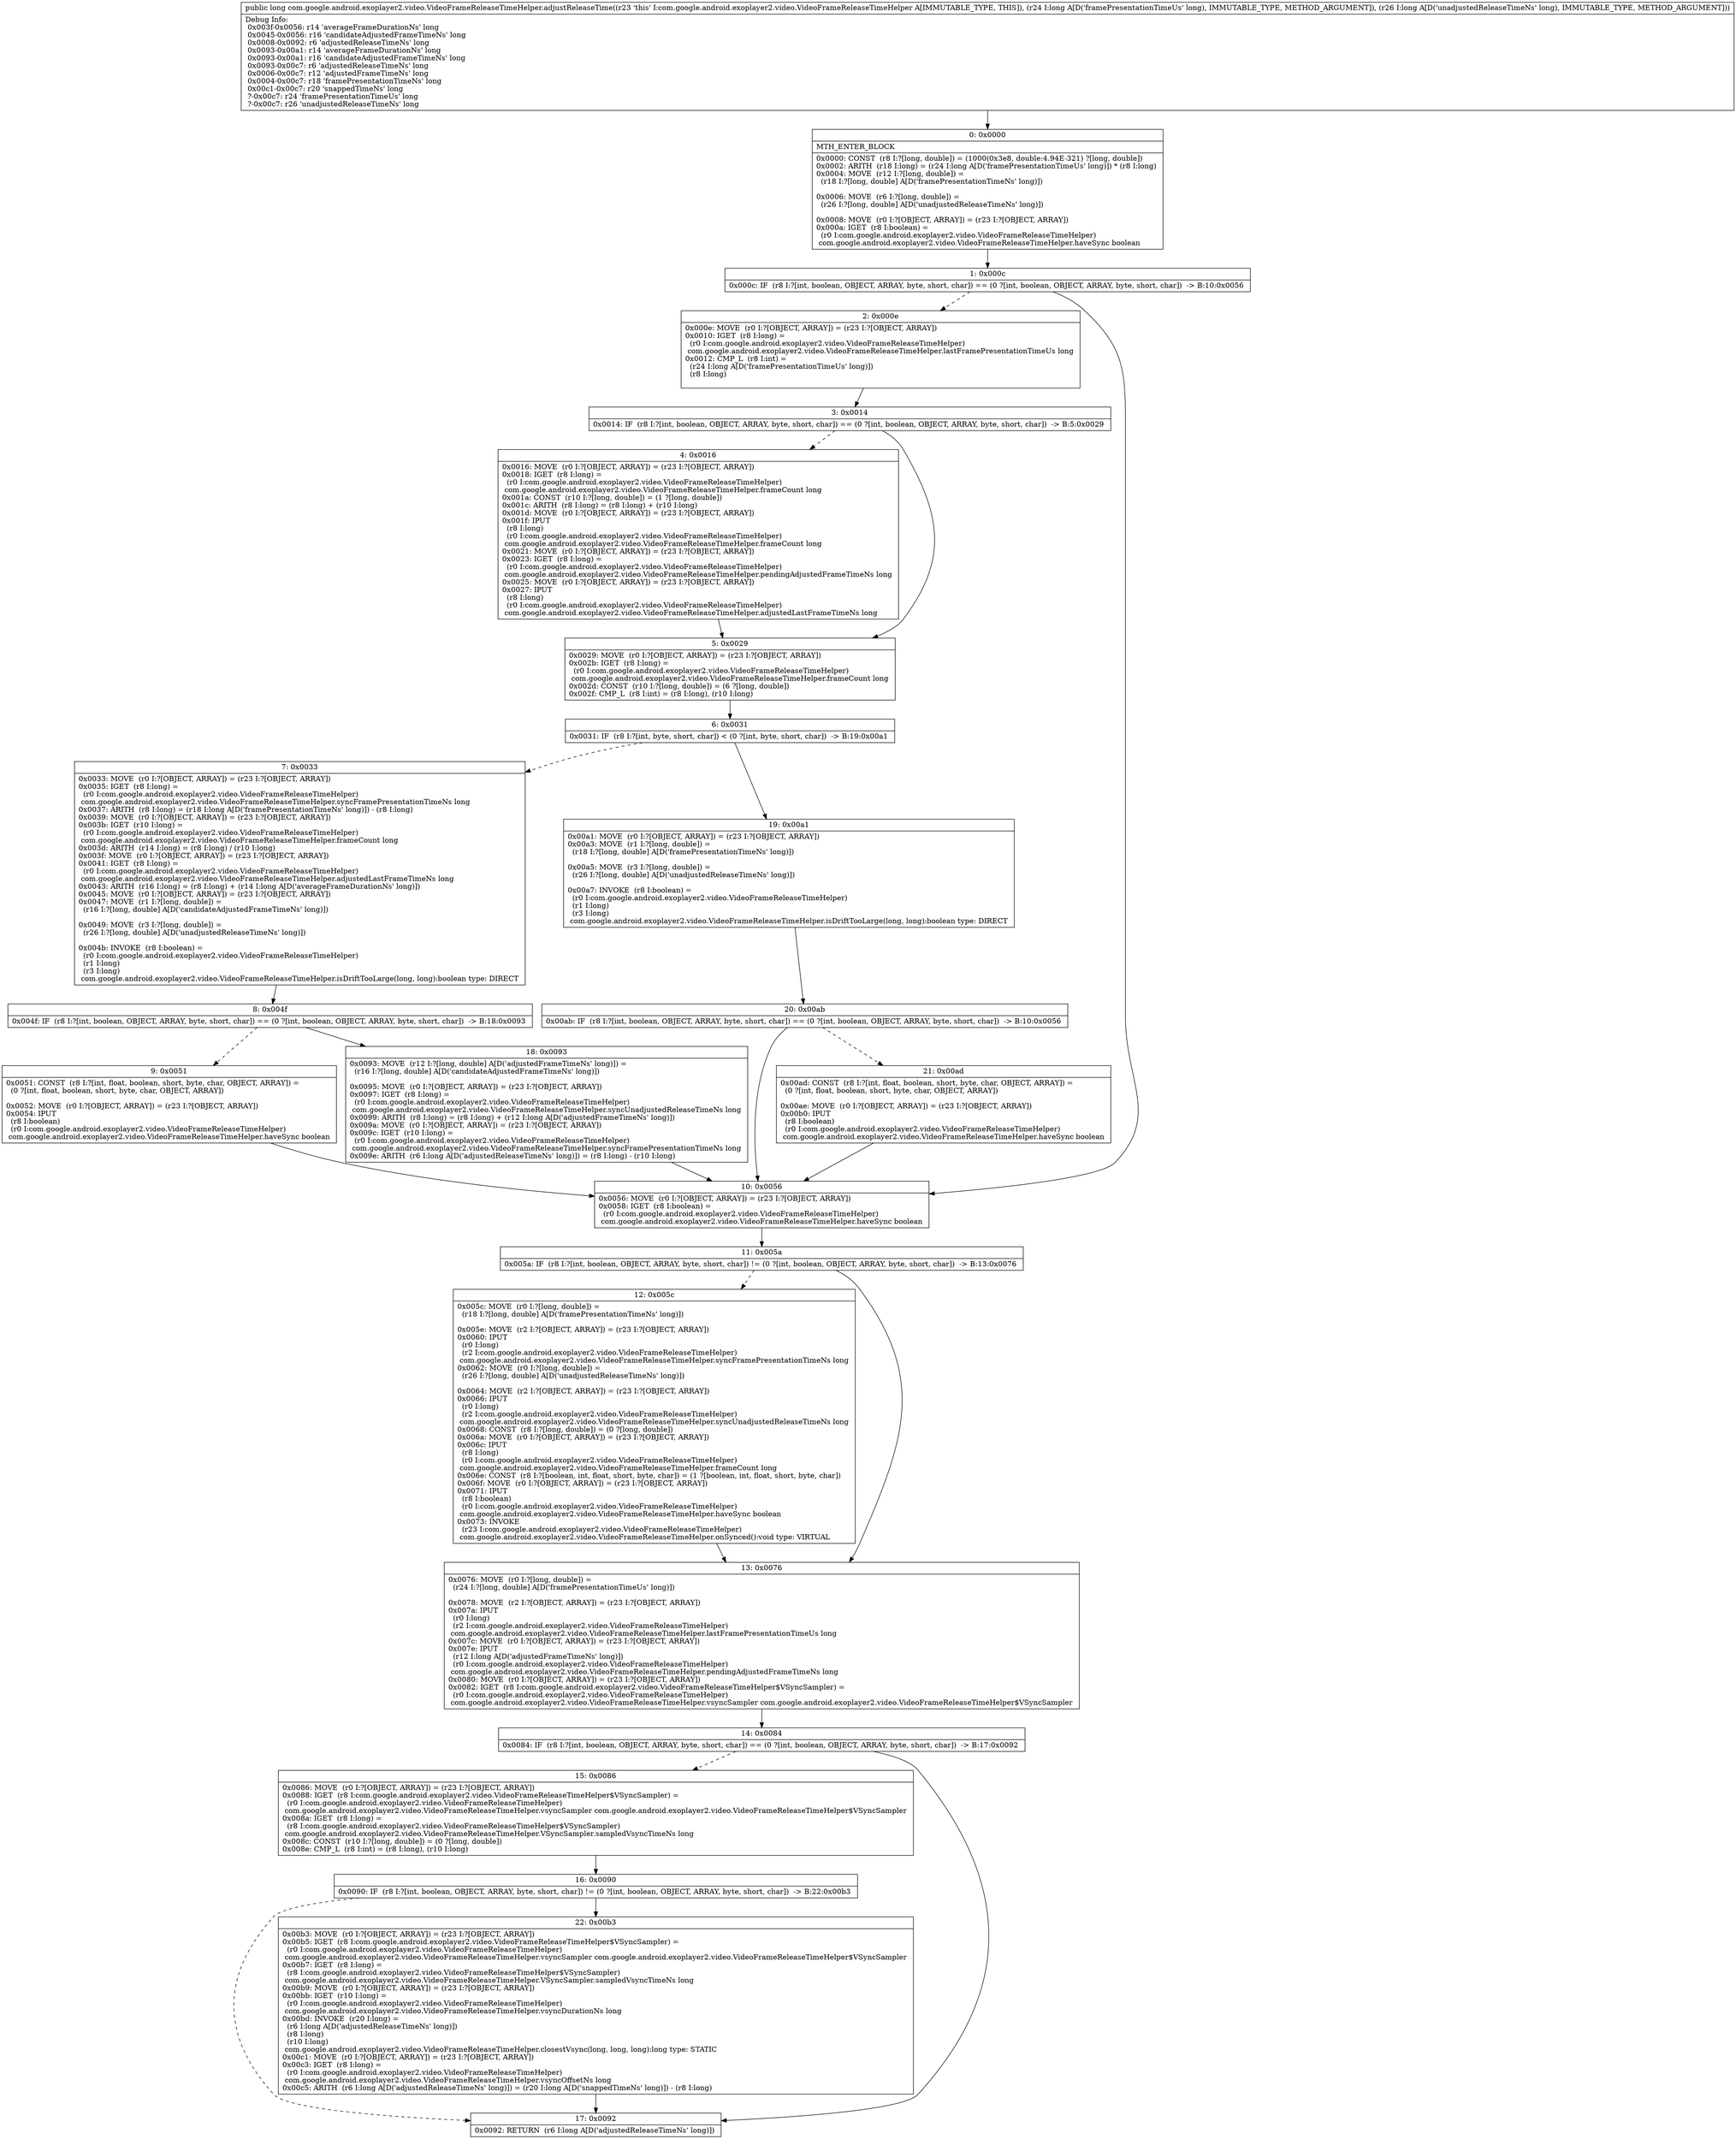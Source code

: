 digraph "CFG forcom.google.android.exoplayer2.video.VideoFrameReleaseTimeHelper.adjustReleaseTime(JJ)J" {
Node_0 [shape=record,label="{0\:\ 0x0000|MTH_ENTER_BLOCK\l|0x0000: CONST  (r8 I:?[long, double]) = (1000(0x3e8, double:4.94E\-321) ?[long, double]) \l0x0002: ARITH  (r18 I:long) = (r24 I:long A[D('framePresentationTimeUs' long)]) * (r8 I:long) \l0x0004: MOVE  (r12 I:?[long, double]) = \l  (r18 I:?[long, double] A[D('framePresentationTimeNs' long)])\l \l0x0006: MOVE  (r6 I:?[long, double]) = \l  (r26 I:?[long, double] A[D('unadjustedReleaseTimeNs' long)])\l \l0x0008: MOVE  (r0 I:?[OBJECT, ARRAY]) = (r23 I:?[OBJECT, ARRAY]) \l0x000a: IGET  (r8 I:boolean) = \l  (r0 I:com.google.android.exoplayer2.video.VideoFrameReleaseTimeHelper)\l com.google.android.exoplayer2.video.VideoFrameReleaseTimeHelper.haveSync boolean \l}"];
Node_1 [shape=record,label="{1\:\ 0x000c|0x000c: IF  (r8 I:?[int, boolean, OBJECT, ARRAY, byte, short, char]) == (0 ?[int, boolean, OBJECT, ARRAY, byte, short, char])  \-\> B:10:0x0056 \l}"];
Node_2 [shape=record,label="{2\:\ 0x000e|0x000e: MOVE  (r0 I:?[OBJECT, ARRAY]) = (r23 I:?[OBJECT, ARRAY]) \l0x0010: IGET  (r8 I:long) = \l  (r0 I:com.google.android.exoplayer2.video.VideoFrameReleaseTimeHelper)\l com.google.android.exoplayer2.video.VideoFrameReleaseTimeHelper.lastFramePresentationTimeUs long \l0x0012: CMP_L  (r8 I:int) = \l  (r24 I:long A[D('framePresentationTimeUs' long)])\l  (r8 I:long)\l \l}"];
Node_3 [shape=record,label="{3\:\ 0x0014|0x0014: IF  (r8 I:?[int, boolean, OBJECT, ARRAY, byte, short, char]) == (0 ?[int, boolean, OBJECT, ARRAY, byte, short, char])  \-\> B:5:0x0029 \l}"];
Node_4 [shape=record,label="{4\:\ 0x0016|0x0016: MOVE  (r0 I:?[OBJECT, ARRAY]) = (r23 I:?[OBJECT, ARRAY]) \l0x0018: IGET  (r8 I:long) = \l  (r0 I:com.google.android.exoplayer2.video.VideoFrameReleaseTimeHelper)\l com.google.android.exoplayer2.video.VideoFrameReleaseTimeHelper.frameCount long \l0x001a: CONST  (r10 I:?[long, double]) = (1 ?[long, double]) \l0x001c: ARITH  (r8 I:long) = (r8 I:long) + (r10 I:long) \l0x001d: MOVE  (r0 I:?[OBJECT, ARRAY]) = (r23 I:?[OBJECT, ARRAY]) \l0x001f: IPUT  \l  (r8 I:long)\l  (r0 I:com.google.android.exoplayer2.video.VideoFrameReleaseTimeHelper)\l com.google.android.exoplayer2.video.VideoFrameReleaseTimeHelper.frameCount long \l0x0021: MOVE  (r0 I:?[OBJECT, ARRAY]) = (r23 I:?[OBJECT, ARRAY]) \l0x0023: IGET  (r8 I:long) = \l  (r0 I:com.google.android.exoplayer2.video.VideoFrameReleaseTimeHelper)\l com.google.android.exoplayer2.video.VideoFrameReleaseTimeHelper.pendingAdjustedFrameTimeNs long \l0x0025: MOVE  (r0 I:?[OBJECT, ARRAY]) = (r23 I:?[OBJECT, ARRAY]) \l0x0027: IPUT  \l  (r8 I:long)\l  (r0 I:com.google.android.exoplayer2.video.VideoFrameReleaseTimeHelper)\l com.google.android.exoplayer2.video.VideoFrameReleaseTimeHelper.adjustedLastFrameTimeNs long \l}"];
Node_5 [shape=record,label="{5\:\ 0x0029|0x0029: MOVE  (r0 I:?[OBJECT, ARRAY]) = (r23 I:?[OBJECT, ARRAY]) \l0x002b: IGET  (r8 I:long) = \l  (r0 I:com.google.android.exoplayer2.video.VideoFrameReleaseTimeHelper)\l com.google.android.exoplayer2.video.VideoFrameReleaseTimeHelper.frameCount long \l0x002d: CONST  (r10 I:?[long, double]) = (6 ?[long, double]) \l0x002f: CMP_L  (r8 I:int) = (r8 I:long), (r10 I:long) \l}"];
Node_6 [shape=record,label="{6\:\ 0x0031|0x0031: IF  (r8 I:?[int, byte, short, char]) \< (0 ?[int, byte, short, char])  \-\> B:19:0x00a1 \l}"];
Node_7 [shape=record,label="{7\:\ 0x0033|0x0033: MOVE  (r0 I:?[OBJECT, ARRAY]) = (r23 I:?[OBJECT, ARRAY]) \l0x0035: IGET  (r8 I:long) = \l  (r0 I:com.google.android.exoplayer2.video.VideoFrameReleaseTimeHelper)\l com.google.android.exoplayer2.video.VideoFrameReleaseTimeHelper.syncFramePresentationTimeNs long \l0x0037: ARITH  (r8 I:long) = (r18 I:long A[D('framePresentationTimeNs' long)]) \- (r8 I:long) \l0x0039: MOVE  (r0 I:?[OBJECT, ARRAY]) = (r23 I:?[OBJECT, ARRAY]) \l0x003b: IGET  (r10 I:long) = \l  (r0 I:com.google.android.exoplayer2.video.VideoFrameReleaseTimeHelper)\l com.google.android.exoplayer2.video.VideoFrameReleaseTimeHelper.frameCount long \l0x003d: ARITH  (r14 I:long) = (r8 I:long) \/ (r10 I:long) \l0x003f: MOVE  (r0 I:?[OBJECT, ARRAY]) = (r23 I:?[OBJECT, ARRAY]) \l0x0041: IGET  (r8 I:long) = \l  (r0 I:com.google.android.exoplayer2.video.VideoFrameReleaseTimeHelper)\l com.google.android.exoplayer2.video.VideoFrameReleaseTimeHelper.adjustedLastFrameTimeNs long \l0x0043: ARITH  (r16 I:long) = (r8 I:long) + (r14 I:long A[D('averageFrameDurationNs' long)]) \l0x0045: MOVE  (r0 I:?[OBJECT, ARRAY]) = (r23 I:?[OBJECT, ARRAY]) \l0x0047: MOVE  (r1 I:?[long, double]) = \l  (r16 I:?[long, double] A[D('candidateAdjustedFrameTimeNs' long)])\l \l0x0049: MOVE  (r3 I:?[long, double]) = \l  (r26 I:?[long, double] A[D('unadjustedReleaseTimeNs' long)])\l \l0x004b: INVOKE  (r8 I:boolean) = \l  (r0 I:com.google.android.exoplayer2.video.VideoFrameReleaseTimeHelper)\l  (r1 I:long)\l  (r3 I:long)\l com.google.android.exoplayer2.video.VideoFrameReleaseTimeHelper.isDriftTooLarge(long, long):boolean type: DIRECT \l}"];
Node_8 [shape=record,label="{8\:\ 0x004f|0x004f: IF  (r8 I:?[int, boolean, OBJECT, ARRAY, byte, short, char]) == (0 ?[int, boolean, OBJECT, ARRAY, byte, short, char])  \-\> B:18:0x0093 \l}"];
Node_9 [shape=record,label="{9\:\ 0x0051|0x0051: CONST  (r8 I:?[int, float, boolean, short, byte, char, OBJECT, ARRAY]) = \l  (0 ?[int, float, boolean, short, byte, char, OBJECT, ARRAY])\l \l0x0052: MOVE  (r0 I:?[OBJECT, ARRAY]) = (r23 I:?[OBJECT, ARRAY]) \l0x0054: IPUT  \l  (r8 I:boolean)\l  (r0 I:com.google.android.exoplayer2.video.VideoFrameReleaseTimeHelper)\l com.google.android.exoplayer2.video.VideoFrameReleaseTimeHelper.haveSync boolean \l}"];
Node_10 [shape=record,label="{10\:\ 0x0056|0x0056: MOVE  (r0 I:?[OBJECT, ARRAY]) = (r23 I:?[OBJECT, ARRAY]) \l0x0058: IGET  (r8 I:boolean) = \l  (r0 I:com.google.android.exoplayer2.video.VideoFrameReleaseTimeHelper)\l com.google.android.exoplayer2.video.VideoFrameReleaseTimeHelper.haveSync boolean \l}"];
Node_11 [shape=record,label="{11\:\ 0x005a|0x005a: IF  (r8 I:?[int, boolean, OBJECT, ARRAY, byte, short, char]) != (0 ?[int, boolean, OBJECT, ARRAY, byte, short, char])  \-\> B:13:0x0076 \l}"];
Node_12 [shape=record,label="{12\:\ 0x005c|0x005c: MOVE  (r0 I:?[long, double]) = \l  (r18 I:?[long, double] A[D('framePresentationTimeNs' long)])\l \l0x005e: MOVE  (r2 I:?[OBJECT, ARRAY]) = (r23 I:?[OBJECT, ARRAY]) \l0x0060: IPUT  \l  (r0 I:long)\l  (r2 I:com.google.android.exoplayer2.video.VideoFrameReleaseTimeHelper)\l com.google.android.exoplayer2.video.VideoFrameReleaseTimeHelper.syncFramePresentationTimeNs long \l0x0062: MOVE  (r0 I:?[long, double]) = \l  (r26 I:?[long, double] A[D('unadjustedReleaseTimeNs' long)])\l \l0x0064: MOVE  (r2 I:?[OBJECT, ARRAY]) = (r23 I:?[OBJECT, ARRAY]) \l0x0066: IPUT  \l  (r0 I:long)\l  (r2 I:com.google.android.exoplayer2.video.VideoFrameReleaseTimeHelper)\l com.google.android.exoplayer2.video.VideoFrameReleaseTimeHelper.syncUnadjustedReleaseTimeNs long \l0x0068: CONST  (r8 I:?[long, double]) = (0 ?[long, double]) \l0x006a: MOVE  (r0 I:?[OBJECT, ARRAY]) = (r23 I:?[OBJECT, ARRAY]) \l0x006c: IPUT  \l  (r8 I:long)\l  (r0 I:com.google.android.exoplayer2.video.VideoFrameReleaseTimeHelper)\l com.google.android.exoplayer2.video.VideoFrameReleaseTimeHelper.frameCount long \l0x006e: CONST  (r8 I:?[boolean, int, float, short, byte, char]) = (1 ?[boolean, int, float, short, byte, char]) \l0x006f: MOVE  (r0 I:?[OBJECT, ARRAY]) = (r23 I:?[OBJECT, ARRAY]) \l0x0071: IPUT  \l  (r8 I:boolean)\l  (r0 I:com.google.android.exoplayer2.video.VideoFrameReleaseTimeHelper)\l com.google.android.exoplayer2.video.VideoFrameReleaseTimeHelper.haveSync boolean \l0x0073: INVOKE  \l  (r23 I:com.google.android.exoplayer2.video.VideoFrameReleaseTimeHelper)\l com.google.android.exoplayer2.video.VideoFrameReleaseTimeHelper.onSynced():void type: VIRTUAL \l}"];
Node_13 [shape=record,label="{13\:\ 0x0076|0x0076: MOVE  (r0 I:?[long, double]) = \l  (r24 I:?[long, double] A[D('framePresentationTimeUs' long)])\l \l0x0078: MOVE  (r2 I:?[OBJECT, ARRAY]) = (r23 I:?[OBJECT, ARRAY]) \l0x007a: IPUT  \l  (r0 I:long)\l  (r2 I:com.google.android.exoplayer2.video.VideoFrameReleaseTimeHelper)\l com.google.android.exoplayer2.video.VideoFrameReleaseTimeHelper.lastFramePresentationTimeUs long \l0x007c: MOVE  (r0 I:?[OBJECT, ARRAY]) = (r23 I:?[OBJECT, ARRAY]) \l0x007e: IPUT  \l  (r12 I:long A[D('adjustedFrameTimeNs' long)])\l  (r0 I:com.google.android.exoplayer2.video.VideoFrameReleaseTimeHelper)\l com.google.android.exoplayer2.video.VideoFrameReleaseTimeHelper.pendingAdjustedFrameTimeNs long \l0x0080: MOVE  (r0 I:?[OBJECT, ARRAY]) = (r23 I:?[OBJECT, ARRAY]) \l0x0082: IGET  (r8 I:com.google.android.exoplayer2.video.VideoFrameReleaseTimeHelper$VSyncSampler) = \l  (r0 I:com.google.android.exoplayer2.video.VideoFrameReleaseTimeHelper)\l com.google.android.exoplayer2.video.VideoFrameReleaseTimeHelper.vsyncSampler com.google.android.exoplayer2.video.VideoFrameReleaseTimeHelper$VSyncSampler \l}"];
Node_14 [shape=record,label="{14\:\ 0x0084|0x0084: IF  (r8 I:?[int, boolean, OBJECT, ARRAY, byte, short, char]) == (0 ?[int, boolean, OBJECT, ARRAY, byte, short, char])  \-\> B:17:0x0092 \l}"];
Node_15 [shape=record,label="{15\:\ 0x0086|0x0086: MOVE  (r0 I:?[OBJECT, ARRAY]) = (r23 I:?[OBJECT, ARRAY]) \l0x0088: IGET  (r8 I:com.google.android.exoplayer2.video.VideoFrameReleaseTimeHelper$VSyncSampler) = \l  (r0 I:com.google.android.exoplayer2.video.VideoFrameReleaseTimeHelper)\l com.google.android.exoplayer2.video.VideoFrameReleaseTimeHelper.vsyncSampler com.google.android.exoplayer2.video.VideoFrameReleaseTimeHelper$VSyncSampler \l0x008a: IGET  (r8 I:long) = \l  (r8 I:com.google.android.exoplayer2.video.VideoFrameReleaseTimeHelper$VSyncSampler)\l com.google.android.exoplayer2.video.VideoFrameReleaseTimeHelper.VSyncSampler.sampledVsyncTimeNs long \l0x008c: CONST  (r10 I:?[long, double]) = (0 ?[long, double]) \l0x008e: CMP_L  (r8 I:int) = (r8 I:long), (r10 I:long) \l}"];
Node_16 [shape=record,label="{16\:\ 0x0090|0x0090: IF  (r8 I:?[int, boolean, OBJECT, ARRAY, byte, short, char]) != (0 ?[int, boolean, OBJECT, ARRAY, byte, short, char])  \-\> B:22:0x00b3 \l}"];
Node_17 [shape=record,label="{17\:\ 0x0092|0x0092: RETURN  (r6 I:long A[D('adjustedReleaseTimeNs' long)]) \l}"];
Node_18 [shape=record,label="{18\:\ 0x0093|0x0093: MOVE  (r12 I:?[long, double] A[D('adjustedFrameTimeNs' long)]) = \l  (r16 I:?[long, double] A[D('candidateAdjustedFrameTimeNs' long)])\l \l0x0095: MOVE  (r0 I:?[OBJECT, ARRAY]) = (r23 I:?[OBJECT, ARRAY]) \l0x0097: IGET  (r8 I:long) = \l  (r0 I:com.google.android.exoplayer2.video.VideoFrameReleaseTimeHelper)\l com.google.android.exoplayer2.video.VideoFrameReleaseTimeHelper.syncUnadjustedReleaseTimeNs long \l0x0099: ARITH  (r8 I:long) = (r8 I:long) + (r12 I:long A[D('adjustedFrameTimeNs' long)]) \l0x009a: MOVE  (r0 I:?[OBJECT, ARRAY]) = (r23 I:?[OBJECT, ARRAY]) \l0x009c: IGET  (r10 I:long) = \l  (r0 I:com.google.android.exoplayer2.video.VideoFrameReleaseTimeHelper)\l com.google.android.exoplayer2.video.VideoFrameReleaseTimeHelper.syncFramePresentationTimeNs long \l0x009e: ARITH  (r6 I:long A[D('adjustedReleaseTimeNs' long)]) = (r8 I:long) \- (r10 I:long) \l}"];
Node_19 [shape=record,label="{19\:\ 0x00a1|0x00a1: MOVE  (r0 I:?[OBJECT, ARRAY]) = (r23 I:?[OBJECT, ARRAY]) \l0x00a3: MOVE  (r1 I:?[long, double]) = \l  (r18 I:?[long, double] A[D('framePresentationTimeNs' long)])\l \l0x00a5: MOVE  (r3 I:?[long, double]) = \l  (r26 I:?[long, double] A[D('unadjustedReleaseTimeNs' long)])\l \l0x00a7: INVOKE  (r8 I:boolean) = \l  (r0 I:com.google.android.exoplayer2.video.VideoFrameReleaseTimeHelper)\l  (r1 I:long)\l  (r3 I:long)\l com.google.android.exoplayer2.video.VideoFrameReleaseTimeHelper.isDriftTooLarge(long, long):boolean type: DIRECT \l}"];
Node_20 [shape=record,label="{20\:\ 0x00ab|0x00ab: IF  (r8 I:?[int, boolean, OBJECT, ARRAY, byte, short, char]) == (0 ?[int, boolean, OBJECT, ARRAY, byte, short, char])  \-\> B:10:0x0056 \l}"];
Node_21 [shape=record,label="{21\:\ 0x00ad|0x00ad: CONST  (r8 I:?[int, float, boolean, short, byte, char, OBJECT, ARRAY]) = \l  (0 ?[int, float, boolean, short, byte, char, OBJECT, ARRAY])\l \l0x00ae: MOVE  (r0 I:?[OBJECT, ARRAY]) = (r23 I:?[OBJECT, ARRAY]) \l0x00b0: IPUT  \l  (r8 I:boolean)\l  (r0 I:com.google.android.exoplayer2.video.VideoFrameReleaseTimeHelper)\l com.google.android.exoplayer2.video.VideoFrameReleaseTimeHelper.haveSync boolean \l}"];
Node_22 [shape=record,label="{22\:\ 0x00b3|0x00b3: MOVE  (r0 I:?[OBJECT, ARRAY]) = (r23 I:?[OBJECT, ARRAY]) \l0x00b5: IGET  (r8 I:com.google.android.exoplayer2.video.VideoFrameReleaseTimeHelper$VSyncSampler) = \l  (r0 I:com.google.android.exoplayer2.video.VideoFrameReleaseTimeHelper)\l com.google.android.exoplayer2.video.VideoFrameReleaseTimeHelper.vsyncSampler com.google.android.exoplayer2.video.VideoFrameReleaseTimeHelper$VSyncSampler \l0x00b7: IGET  (r8 I:long) = \l  (r8 I:com.google.android.exoplayer2.video.VideoFrameReleaseTimeHelper$VSyncSampler)\l com.google.android.exoplayer2.video.VideoFrameReleaseTimeHelper.VSyncSampler.sampledVsyncTimeNs long \l0x00b9: MOVE  (r0 I:?[OBJECT, ARRAY]) = (r23 I:?[OBJECT, ARRAY]) \l0x00bb: IGET  (r10 I:long) = \l  (r0 I:com.google.android.exoplayer2.video.VideoFrameReleaseTimeHelper)\l com.google.android.exoplayer2.video.VideoFrameReleaseTimeHelper.vsyncDurationNs long \l0x00bd: INVOKE  (r20 I:long) = \l  (r6 I:long A[D('adjustedReleaseTimeNs' long)])\l  (r8 I:long)\l  (r10 I:long)\l com.google.android.exoplayer2.video.VideoFrameReleaseTimeHelper.closestVsync(long, long, long):long type: STATIC \l0x00c1: MOVE  (r0 I:?[OBJECT, ARRAY]) = (r23 I:?[OBJECT, ARRAY]) \l0x00c3: IGET  (r8 I:long) = \l  (r0 I:com.google.android.exoplayer2.video.VideoFrameReleaseTimeHelper)\l com.google.android.exoplayer2.video.VideoFrameReleaseTimeHelper.vsyncOffsetNs long \l0x00c5: ARITH  (r6 I:long A[D('adjustedReleaseTimeNs' long)]) = (r20 I:long A[D('snappedTimeNs' long)]) \- (r8 I:long) \l}"];
MethodNode[shape=record,label="{public long com.google.android.exoplayer2.video.VideoFrameReleaseTimeHelper.adjustReleaseTime((r23 'this' I:com.google.android.exoplayer2.video.VideoFrameReleaseTimeHelper A[IMMUTABLE_TYPE, THIS]), (r24 I:long A[D('framePresentationTimeUs' long), IMMUTABLE_TYPE, METHOD_ARGUMENT]), (r26 I:long A[D('unadjustedReleaseTimeNs' long), IMMUTABLE_TYPE, METHOD_ARGUMENT]))  | Debug Info:\l  0x003f\-0x0056: r14 'averageFrameDurationNs' long\l  0x0045\-0x0056: r16 'candidateAdjustedFrameTimeNs' long\l  0x0008\-0x0092: r6 'adjustedReleaseTimeNs' long\l  0x0093\-0x00a1: r14 'averageFrameDurationNs' long\l  0x0093\-0x00a1: r16 'candidateAdjustedFrameTimeNs' long\l  0x0093\-0x00c7: r6 'adjustedReleaseTimeNs' long\l  0x0006\-0x00c7: r12 'adjustedFrameTimeNs' long\l  0x0004\-0x00c7: r18 'framePresentationTimeNs' long\l  0x00c1\-0x00c7: r20 'snappedTimeNs' long\l  ?\-0x00c7: r24 'framePresentationTimeUs' long\l  ?\-0x00c7: r26 'unadjustedReleaseTimeNs' long\l}"];
MethodNode -> Node_0;
Node_0 -> Node_1;
Node_1 -> Node_2[style=dashed];
Node_1 -> Node_10;
Node_2 -> Node_3;
Node_3 -> Node_4[style=dashed];
Node_3 -> Node_5;
Node_4 -> Node_5;
Node_5 -> Node_6;
Node_6 -> Node_7[style=dashed];
Node_6 -> Node_19;
Node_7 -> Node_8;
Node_8 -> Node_9[style=dashed];
Node_8 -> Node_18;
Node_9 -> Node_10;
Node_10 -> Node_11;
Node_11 -> Node_12[style=dashed];
Node_11 -> Node_13;
Node_12 -> Node_13;
Node_13 -> Node_14;
Node_14 -> Node_15[style=dashed];
Node_14 -> Node_17;
Node_15 -> Node_16;
Node_16 -> Node_17[style=dashed];
Node_16 -> Node_22;
Node_18 -> Node_10;
Node_19 -> Node_20;
Node_20 -> Node_10;
Node_20 -> Node_21[style=dashed];
Node_21 -> Node_10;
Node_22 -> Node_17;
}

